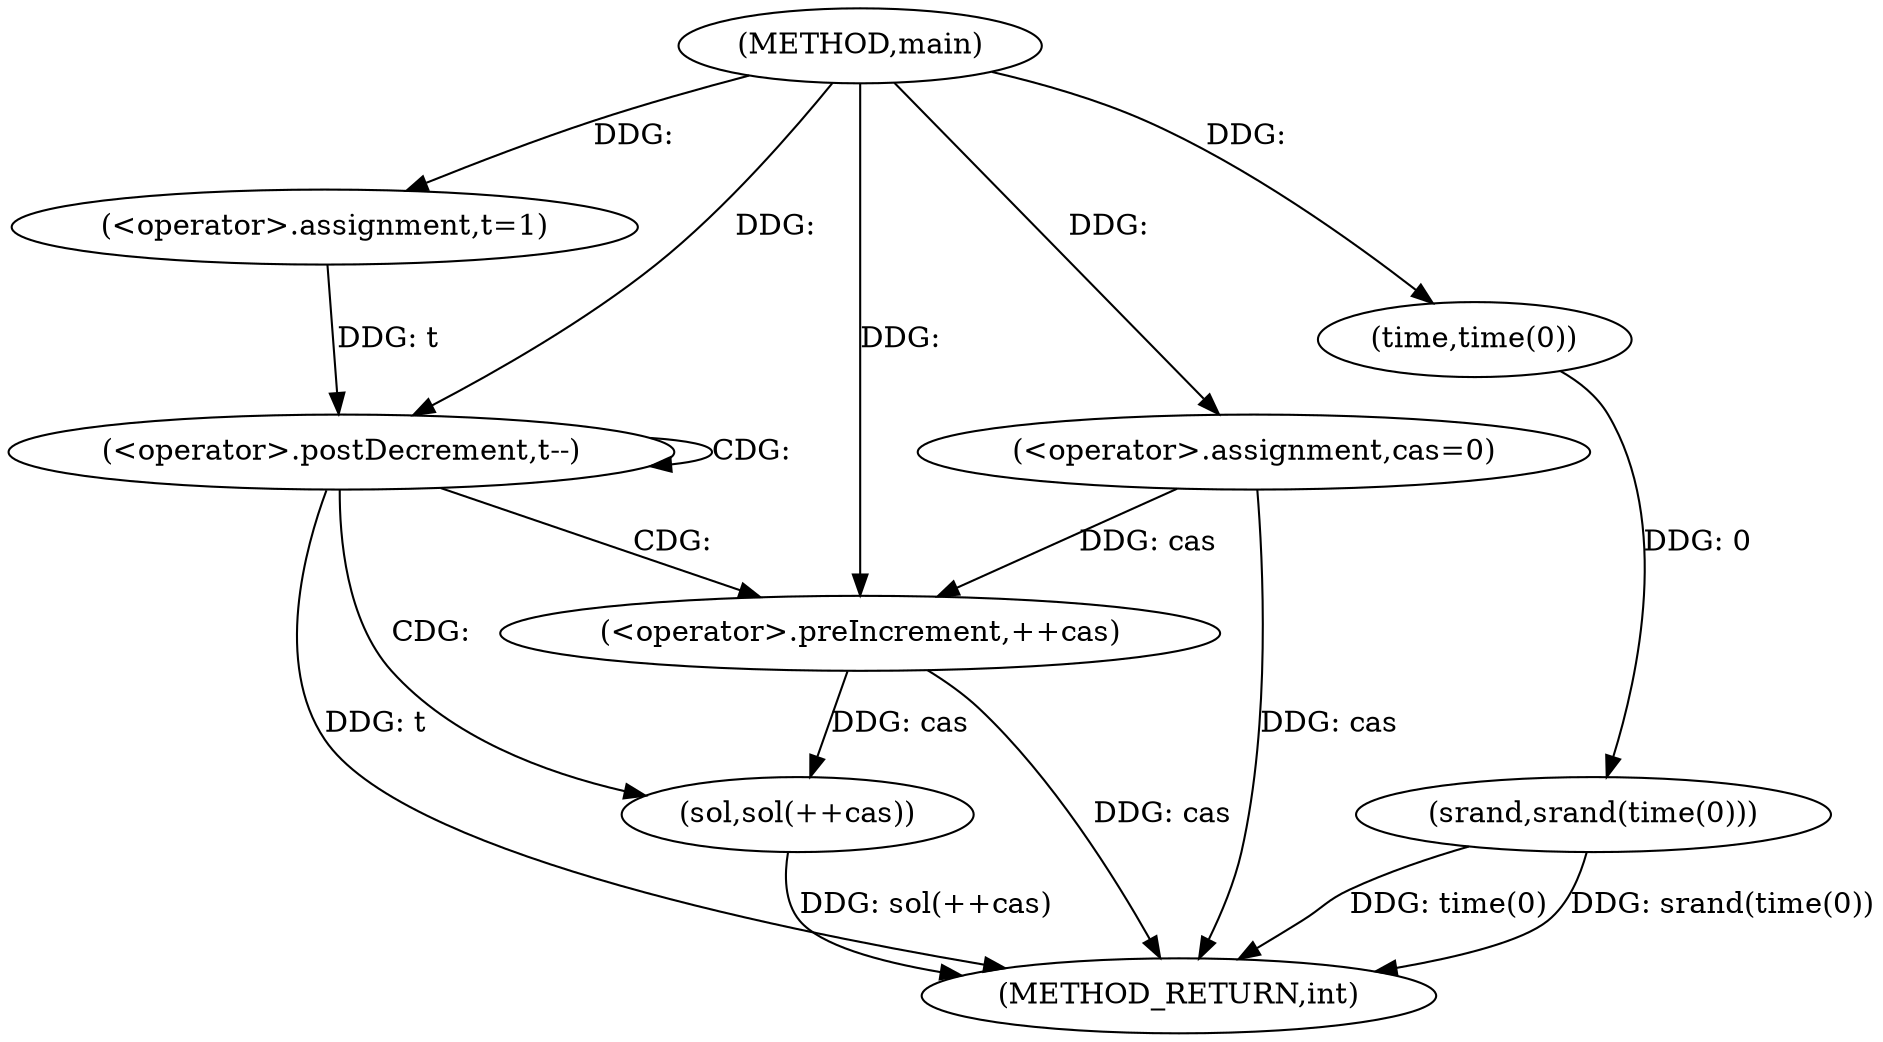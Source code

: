 digraph "main" {  
"1000850" [label = "(METHOD,main)" ]
"1000870" [label = "(METHOD_RETURN,int)" ]
"1000852" [label = "(srand,srand(time(0)))" ]
"1000856" [label = "(<operator>.assignment,t=1)" ]
"1000860" [label = "(<operator>.assignment,cas=0)" ]
"1000864" [label = "(<operator>.postDecrement,t--)" ]
"1000853" [label = "(time,time(0))" ]
"1000867" [label = "(sol,sol(++cas))" ]
"1000868" [label = "(<operator>.preIncrement,++cas)" ]
  "1000852" -> "1000870"  [ label = "DDG: time(0)"] 
  "1000852" -> "1000870"  [ label = "DDG: srand(time(0))"] 
  "1000860" -> "1000870"  [ label = "DDG: cas"] 
  "1000864" -> "1000870"  [ label = "DDG: t"] 
  "1000868" -> "1000870"  [ label = "DDG: cas"] 
  "1000867" -> "1000870"  [ label = "DDG: sol(++cas)"] 
  "1000850" -> "1000856"  [ label = "DDG: "] 
  "1000850" -> "1000860"  [ label = "DDG: "] 
  "1000853" -> "1000852"  [ label = "DDG: 0"] 
  "1000850" -> "1000853"  [ label = "DDG: "] 
  "1000856" -> "1000864"  [ label = "DDG: t"] 
  "1000850" -> "1000864"  [ label = "DDG: "] 
  "1000868" -> "1000867"  [ label = "DDG: cas"] 
  "1000860" -> "1000868"  [ label = "DDG: cas"] 
  "1000850" -> "1000868"  [ label = "DDG: "] 
  "1000864" -> "1000867"  [ label = "CDG: "] 
  "1000864" -> "1000868"  [ label = "CDG: "] 
  "1000864" -> "1000864"  [ label = "CDG: "] 
}
